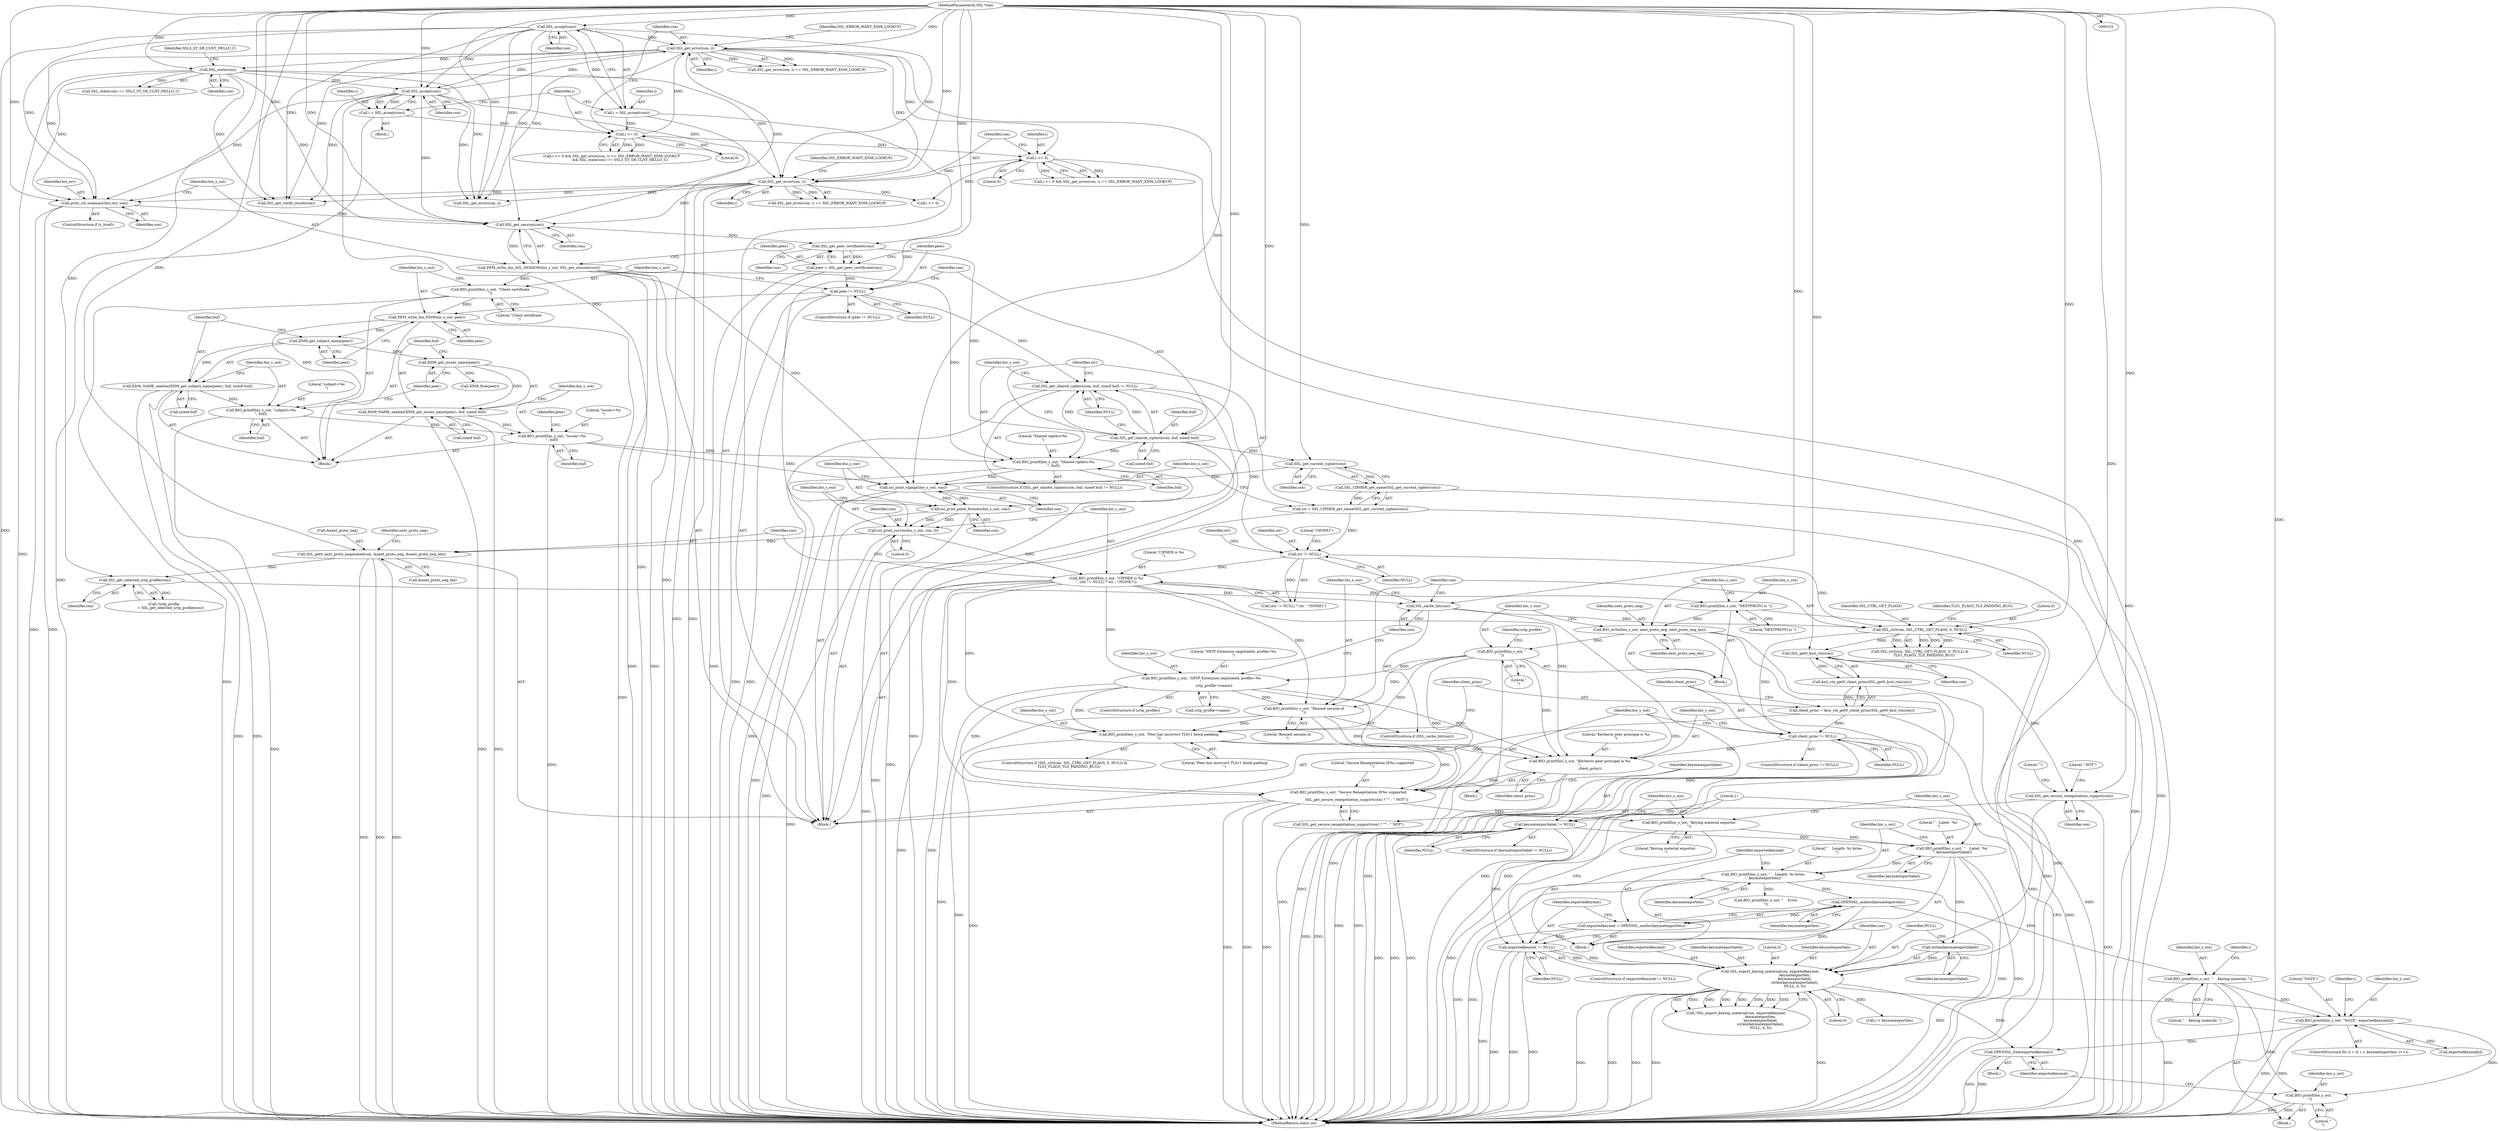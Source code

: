 digraph "0_openssl_259b664f950c2ba66fbf4b0fe5281327904ead21@array" {
"1000449" [label="(Call,BIO_printf(bio_s_out, \"%02X\", exportedkeymat[i]))"];
"1000437" [label="(Call,BIO_printf(bio_s_out, \"    Keying material: \"))"];
"1000406" [label="(Call,BIO_printf(bio_s_out, \"    Length: %i bytes\n\", keymatexportlen))"];
"1000402" [label="(Call,BIO_printf(bio_s_out, \"    Label: '%s'\n\", keymatexportlabel))"];
"1000399" [label="(Call,BIO_printf(bio_s_out, \"Keying material exporter:\n\"))"];
"1000386" [label="(Call,BIO_printf(bio_s_out, \"Secure Renegotiation IS%s supported\n\",\n               SSL_get_secure_renegotiation_support(con) ? \"\" : \" NOT\"))"];
"1000338" [label="(Call,BIO_printf(bio_s_out, \"\n\"))"];
"1000334" [label="(Call,BIO_write(bio_s_out, next_proto_neg, next_proto_neg_len))"];
"1000331" [label="(Call,BIO_printf(bio_s_out, \"NEXTPROTO is \"))"];
"1000313" [label="(Call,BIO_printf(bio_s_out, \"CIPHER is %s\n\", (str != NULL) ? str : \"(NONE)\"))"];
"1000309" [label="(Call,ssl_print_curves(bio_s_out, con, 0))"];
"1000306" [label="(Call,ssl_print_point_formats(bio_s_out, con))"];
"1000303" [label="(Call,ssl_print_sigalgs(bio_s_out, con))"];
"1000294" [label="(Call,BIO_printf(bio_s_out, \"Shared ciphers:%s\n\", buf))"];
"1000280" [label="(Call,BIO_printf(bio_s_out, \"issuer=%s\n\", buf))"];
"1000270" [label="(Call,BIO_printf(bio_s_out, \"subject=%s\n\", buf))"];
"1000261" [label="(Call,PEM_write_bio_X509(bio_s_out, peer))"];
"1000258" [label="(Call,BIO_printf(bio_s_out, \"Client certificate\n\"))"];
"1000245" [label="(Call,PEM_write_bio_SSL_SESSION(bio_s_out, SSL_get_session(con)))"];
"1000247" [label="(Call,SSL_get_session(con))"];
"1000125" [label="(Call,SSL_get_error(con, i))"];
"1000139" [label="(Call,SSL_accept(con))"];
"1000115" [label="(Call,SSL_accept(con))"];
"1000102" [label="(MethodParameterIn,SSL *con)"];
"1000130" [label="(Call,SSL_state(con))"];
"1000120" [label="(Call,i <= 0)"];
"1000113" [label="(Call,i = SSL_accept(con))"];
"1000137" [label="(Call,i = SSL_accept(con))"];
"1000147" [label="(Call,SSL_get_error(con, i))"];
"1000143" [label="(Call,i <= 0)"];
"1000242" [label="(Call,print_ssl_summary(bio_err, con))"];
"1000254" [label="(Call,peer != NULL)"];
"1000249" [label="(Call,peer = SSL_get_peer_certificate(con))"];
"1000251" [label="(Call,SSL_get_peer_certificate(con))"];
"1000264" [label="(Call,X509_NAME_oneline(X509_get_subject_name(peer), buf, sizeof buf))"];
"1000265" [label="(Call,X509_get_subject_name(peer))"];
"1000274" [label="(Call,X509_NAME_oneline(X509_get_issuer_name(peer), buf, sizeof buf))"];
"1000275" [label="(Call,X509_get_issuer_name(peer))"];
"1000288" [label="(Call,SSL_get_shared_ciphers(con, buf, sizeof buf))"];
"1000301" [label="(Call,SSL_get_current_cipher(con))"];
"1000317" [label="(Call,str != NULL)"];
"1000298" [label="(Call,str = SSL_CIPHER_get_name(SSL_get_current_cipher(con)))"];
"1000300" [label="(Call,SSL_CIPHER_get_name(SSL_get_current_cipher(con)))"];
"1000287" [label="(Call,SSL_get_shared_ciphers(con, buf, sizeof buf) != NULL)"];
"1000382" [label="(Call,BIO_printf(bio_s_out, \"Kerberos peer principal is %s\n\",\n                   client_princ))"];
"1000369" [label="(Call,BIO_printf(bio_s_out, \"Peer has incorrect TLSv1 block padding\n\"))"];
"1000349" [label="(Call,BIO_printf(bio_s_out, \"SRTP Extension negotiated, profile=%s\n\",\n                       srtp_profile->name))"];
"1000358" [label="(Call,BIO_printf(bio_s_out, \"Reused session-id\n\"))"];
"1000378" [label="(Call,client_princ != NULL)"];
"1000372" [label="(Call,client_princ = kssl_ctx_get0_client_princ(SSL_get0_kssl_ctx(con)))"];
"1000374" [label="(Call,kssl_ctx_get0_client_princ(SSL_get0_kssl_ctx(con)))"];
"1000375" [label="(Call,SSL_get0_kssl_ctx(con))"];
"1000363" [label="(Call,SSL_ctrl(con, SSL_CTRL_GET_FLAGS, 0, NULL))"];
"1000356" [label="(Call,SSL_cache_hit(con))"];
"1000345" [label="(Call,SSL_get_selected_srtp_profile(con))"];
"1000322" [label="(Call,SSL_get0_next_proto_negotiated(con, &next_proto_neg, &next_proto_neg_len))"];
"1000395" [label="(Call,keymatexportlabel != NULL)"];
"1000421" [label="(Call,SSL_export_keying_material(con, exportedkeymat,\n                                            keymatexportlen,\n                                            keymatexportlabel,\n                                            strlen(keymatexportlabel),\n                                            NULL, 0, 0))"];
"1000390" [label="(Call,SSL_get_secure_renegotiation_support(con))"];
"1000415" [label="(Call,exportedkeymat != NULL)"];
"1000410" [label="(Call,exportedkeymat = OPENSSL_malloc(keymatexportlen))"];
"1000412" [label="(Call,OPENSSL_malloc(keymatexportlen))"];
"1000426" [label="(Call,strlen(keymatexportlabel))"];
"1000455" [label="(Call,BIO_printf(bio_s_out, \"\n\"))"];
"1000458" [label="(Call,OPENSSL_free(exportedkeymat))"];
"1000281" [label="(Identifier,bio_s_out)"];
"1000321" [label="(Literal,\"(NONE)\")"];
"1000458" [label="(Call,OPENSSL_free(exportedkeymat))"];
"1000410" [label="(Call,exportedkeymat = OPENSSL_malloc(keymatexportlen))"];
"1000273" [label="(Identifier,buf)"];
"1000312" [label="(Literal,0)"];
"1000461" [label="(Literal,1)"];
"1000240" [label="(ControlStructure,if (s_brief))"];
"1000116" [label="(Identifier,con)"];
"1000364" [label="(Identifier,con)"];
"1000421" [label="(Call,SSL_export_keying_material(con, exportedkeymat,\n                                            keymatexportlen,\n                                            keymatexportlabel,\n                                            strlen(keymatexportlabel),\n                                            NULL, 0, 0))"];
"1000393" [label="(Literal,\" NOT\")"];
"1000303" [label="(Call,ssl_print_sigalgs(bio_s_out, con))"];
"1000439" [label="(Literal,\"    Keying material: \")"];
"1000373" [label="(Identifier,client_princ)"];
"1000266" [label="(Identifier,peer)"];
"1000381" [label="(Block,)"];
"1000262" [label="(Identifier,bio_s_out)"];
"1000371" [label="(Literal,\"Peer has incorrect TLSv1 block padding\n\")"];
"1000425" [label="(Identifier,keymatexportlabel)"];
"1000291" [label="(Call,sizeof buf)"];
"1000347" [label="(ControlStructure,if (srtp_profile))"];
"1000310" [label="(Identifier,bio_s_out)"];
"1000285" [label="(Identifier,peer)"];
"1000125" [label="(Call,SSL_get_error(con, i))"];
"1000369" [label="(Call,BIO_printf(bio_s_out, \"Peer has incorrect TLSv1 block padding\n\"))"];
"1000426" [label="(Call,strlen(keymatexportlabel))"];
"1000257" [label="(Block,)"];
"1000302" [label="(Identifier,con)"];
"1000432" [label="(Call,BIO_printf(bio_s_out, \"    Error\n\"))"];
"1000300" [label="(Call,SSL_CIPHER_get_name(SSL_get_current_cipher(con)))"];
"1000270" [label="(Call,BIO_printf(bio_s_out, \"subject=%s\n\", buf))"];
"1000119" [label="(Call,i <= 0 && SSL_get_error(con, i) == SSL_ERROR_WANT_X509_LOOKUP\n               && SSL_state(con) == SSL3_ST_SR_CLNT_HELLO_C)"];
"1000309" [label="(Call,ssl_print_curves(bio_s_out, con, 0))"];
"1000133" [label="(Block,)"];
"1000440" [label="(ControlStructure,for (i = 0; i < keymatexportlen; i++))"];
"1000140" [label="(Identifier,con)"];
"1000128" [label="(Identifier,SSL_ERROR_WANT_X509_LOOKUP)"];
"1000363" [label="(Call,SSL_ctrl(con, SSL_CTRL_GET_FLAGS, 0, NULL))"];
"1000350" [label="(Identifier,bio_s_out)"];
"1000287" [label="(Call,SSL_get_shared_ciphers(con, buf, sizeof buf) != NULL)"];
"1000271" [label="(Identifier,bio_s_out)"];
"1000290" [label="(Identifier,buf)"];
"1000311" [label="(Identifier,con)"];
"1000256" [label="(Identifier,NULL)"];
"1000407" [label="(Identifier,bio_s_out)"];
"1000143" [label="(Call,i <= 0)"];
"1000413" [label="(Identifier,keymatexportlen)"];
"1000250" [label="(Identifier,peer)"];
"1000406" [label="(Call,BIO_printf(bio_s_out, \"    Length: %i bytes\n\", keymatexportlen))"];
"1000280" [label="(Call,BIO_printf(bio_s_out, \"issuer=%s\n\", buf))"];
"1000352" [label="(Call,srtp_profile->name)"];
"1000391" [label="(Identifier,con)"];
"1000132" [label="(Identifier,SSL3_ST_SR_CLNT_HELLO_C)"];
"1000356" [label="(Call,SSL_cache_hit(con))"];
"1000304" [label="(Identifier,bio_s_out)"];
"1000314" [label="(Identifier,bio_s_out)"];
"1000355" [label="(ControlStructure,if (SSL_cache_hit(con)))"];
"1000293" [label="(Identifier,NULL)"];
"1000374" [label="(Call,kssl_ctx_get0_client_princ(SSL_get0_kssl_ctx(con)))"];
"1000131" [label="(Identifier,con)"];
"1000372" [label="(Call,client_princ = kssl_ctx_get0_client_princ(SSL_get0_kssl_ctx(con)))"];
"1000258" [label="(Call,BIO_printf(bio_s_out, \"Client certificate\n\"))"];
"1000390" [label="(Call,SSL_get_secure_renegotiation_support(con))"];
"1000375" [label="(Call,SSL_get0_kssl_ctx(con))"];
"1000368" [label="(Identifier,TLS1_FLAGS_TLS_PADDING_BUG)"];
"1000448" [label="(Identifier,i)"];
"1000412" [label="(Call,OPENSSL_malloc(keymatexportlen))"];
"1000282" [label="(Literal,\"issuer=%s\n\")"];
"1000457" [label="(Literal,\"\n\")"];
"1000127" [label="(Identifier,i)"];
"1000263" [label="(Identifier,peer)"];
"1000331" [label="(Call,BIO_printf(bio_s_out, \"NEXTPROTO is \"))"];
"1000323" [label="(Identifier,con)"];
"1000415" [label="(Call,exportedkeymat != NULL)"];
"1000377" [label="(ControlStructure,if (client_princ != NULL))"];
"1000388" [label="(Literal,\"Secure Renegotiation IS%s supported\n\")"];
"1000121" [label="(Identifier,i)"];
"1000255" [label="(Identifier,peer)"];
"1000335" [label="(Identifier,bio_s_out)"];
"1000404" [label="(Literal,\"    Label: '%s'\n\")"];
"1000333" [label="(Literal,\"NEXTPROTO is \")"];
"1000459" [label="(Identifier,exportedkeymat)"];
"1000359" [label="(Identifier,bio_s_out)"];
"1000286" [label="(ControlStructure,if (SSL_get_shared_ciphers(con, buf, sizeof buf) != NULL))"];
"1000320" [label="(Identifier,str)"];
"1000382" [label="(Call,BIO_printf(bio_s_out, \"Kerberos peer principal is %s\n\",\n                   client_princ))"];
"1000450" [label="(Identifier,bio_s_out)"];
"1000318" [label="(Identifier,str)"];
"1000246" [label="(Identifier,bio_s_out)"];
"1000113" [label="(Call,i = SSL_accept(con))"];
"1000343" [label="(Call,*srtp_profile\n            = SSL_get_selected_srtp_profile(con))"];
"1000316" [label="(Call,(str != NULL) ? str : \"(NONE)\")"];
"1000380" [label="(Identifier,NULL)"];
"1000289" [label="(Identifier,con)"];
"1000384" [label="(Literal,\"Kerberos peer principal is %s\n\")"];
"1000387" [label="(Identifier,bio_s_out)"];
"1000324" [label="(Call,&next_proto_neg)"];
"1000397" [label="(Identifier,NULL)"];
"1000322" [label="(Call,SSL_get0_next_proto_negotiated(con, &next_proto_neg, &next_proto_neg_len))"];
"1000249" [label="(Call,peer = SSL_get_peer_certificate(con))"];
"1000137" [label="(Call,i = SSL_accept(con))"];
"1000274" [label="(Call,X509_NAME_oneline(X509_get_issuer_name(peer), buf, sizeof buf))"];
"1000370" [label="(Identifier,bio_s_out)"];
"1000276" [label="(Identifier,peer)"];
"1000429" [label="(Literal,0)"];
"1000294" [label="(Call,BIO_printf(bio_s_out, \"Shared ciphers:%s\n\", buf))"];
"1000308" [label="(Identifier,con)"];
"1000395" [label="(Call,keymatexportlabel != NULL)"];
"1000267" [label="(Identifier,buf)"];
"1000361" [label="(ControlStructure,if (SSL_ctrl(con, SSL_CTRL_GET_FLAGS, 0, NULL) &\n        TLS1_FLAGS_TLS_PADDING_BUG))"];
"1000366" [label="(Literal,0)"];
"1000455" [label="(Call,BIO_printf(bio_s_out, \"\n\"))"];
"1000394" [label="(ControlStructure,if (keymatexportlabel != NULL))"];
"1000417" [label="(Identifier,NULL)"];
"1000243" [label="(Identifier,bio_err)"];
"1000288" [label="(Call,SSL_get_shared_ciphers(con, buf, sizeof buf))"];
"1000437" [label="(Call,BIO_printf(bio_s_out, \"    Keying material: \"))"];
"1000317" [label="(Call,str != NULL)"];
"1000147" [label="(Call,SSL_get_error(con, i))"];
"1000284" [label="(Call,X509_free(peer))"];
"1000242" [label="(Call,print_ssl_summary(bio_err, con))"];
"1000399" [label="(Call,BIO_printf(bio_s_out, \"Keying material exporter:\n\"))"];
"1000149" [label="(Identifier,i)"];
"1000401" [label="(Literal,\"Keying material exporter:\n\")"];
"1000306" [label="(Call,ssl_print_point_formats(bio_s_out, con))"];
"1000402" [label="(Call,BIO_printf(bio_s_out, \"    Label: '%s'\n\", keymatexportlabel))"];
"1000244" [label="(Identifier,con)"];
"1000430" [label="(Literal,0)"];
"1000349" [label="(Call,BIO_printf(bio_s_out, \"SRTP Extension negotiated, profile=%s\n\",\n                       srtp_profile->name))"];
"1000452" [label="(Call,exportedkeymat[i])"];
"1000423" [label="(Identifier,exportedkeymat)"];
"1000411" [label="(Identifier,exportedkeymat)"];
"1000444" [label="(Call,i < keymatexportlen)"];
"1000398" [label="(Block,)"];
"1000254" [label="(Call,peer != NULL)"];
"1000248" [label="(Identifier,con)"];
"1000301" [label="(Call,SSL_get_current_cipher(con))"];
"1000400" [label="(Identifier,bio_s_out)"];
"1000144" [label="(Identifier,i)"];
"1000129" [label="(Call,SSL_state(con) == SSL3_ST_SR_CLNT_HELLO_C)"];
"1000449" [label="(Call,BIO_printf(bio_s_out, \"%02X\", exportedkeymat[i]))"];
"1000114" [label="(Identifier,i)"];
"1000416" [label="(Identifier,exportedkeymat)"];
"1000346" [label="(Identifier,con)"];
"1000124" [label="(Call,SSL_get_error(con, i) == SSL_ERROR_WANT_X509_LOOKUP)"];
"1000138" [label="(Identifier,i)"];
"1000272" [label="(Literal,\"subject=%s\n\")"];
"1000142" [label="(Call,i <= 0 && SSL_get_error(con, i) == SSL_ERROR_WANT_X509_LOOKUP)"];
"1000340" [label="(Literal,\"\n\")"];
"1000261" [label="(Call,PEM_write_bio_X509(bio_s_out, peer))"];
"1000295" [label="(Identifier,bio_s_out)"];
"1000379" [label="(Identifier,client_princ)"];
"1000329" [label="(Identifier,next_proto_neg)"];
"1000251" [label="(Call,SSL_get_peer_certificate(con))"];
"1000298" [label="(Call,str = SSL_CIPHER_get_name(SSL_get_current_cipher(con)))"];
"1000451" [label="(Literal,\"%02X\")"];
"1000360" [label="(Literal,\"Reused session-id\n\")"];
"1000115" [label="(Call,SSL_accept(con))"];
"1000330" [label="(Block,)"];
"1000408" [label="(Literal,\"    Length: %i bytes\n\")"];
"1000299" [label="(Identifier,str)"];
"1000283" [label="(Identifier,buf)"];
"1000264" [label="(Call,X509_NAME_oneline(X509_get_subject_name(peer), buf, sizeof buf))"];
"1000278" [label="(Call,sizeof buf)"];
"1000396" [label="(Identifier,keymatexportlabel)"];
"1000120" [label="(Call,i <= 0)"];
"1000139" [label="(Call,SSL_accept(con))"];
"1000122" [label="(Literal,0)"];
"1000150" [label="(Identifier,SSL_ERROR_WANT_X509_LOOKUP)"];
"1000305" [label="(Identifier,con)"];
"1000253" [label="(ControlStructure,if (peer != NULL))"];
"1000365" [label="(Identifier,SSL_CTRL_GET_FLAGS)"];
"1000319" [label="(Identifier,NULL)"];
"1000268" [label="(Call,sizeof buf)"];
"1000296" [label="(Literal,\"Shared ciphers:%s\n\")"];
"1000145" [label="(Literal,0)"];
"1000307" [label="(Identifier,bio_s_out)"];
"1000265" [label="(Call,X509_get_subject_name(peer))"];
"1000357" [label="(Identifier,con)"];
"1000245" [label="(Call,PEM_write_bio_SSL_SESSION(bio_s_out, SSL_get_session(con)))"];
"1000103" [label="(Block,)"];
"1000313" [label="(Call,BIO_printf(bio_s_out, \"CIPHER is %s\n\", (str != NULL) ? str : \"(NONE)\"))"];
"1000383" [label="(Identifier,bio_s_out)"];
"1000442" [label="(Identifier,i)"];
"1000358" [label="(Call,BIO_printf(bio_s_out, \"Reused session-id\n\"))"];
"1000414" [label="(ControlStructure,if (exportedkeymat != NULL))"];
"1000337" [label="(Identifier,next_proto_neg_len)"];
"1000334" [label="(Call,BIO_write(bio_s_out, next_proto_neg, next_proto_neg_len))"];
"1000326" [label="(Call,&next_proto_neg_len)"];
"1000438" [label="(Identifier,bio_s_out)"];
"1000385" [label="(Identifier,client_princ)"];
"1000252" [label="(Identifier,con)"];
"1000148" [label="(Identifier,con)"];
"1000422" [label="(Identifier,con)"];
"1000126" [label="(Identifier,con)"];
"1000378" [label="(Call,client_princ != NULL)"];
"1000367" [label="(Identifier,NULL)"];
"1000427" [label="(Identifier,keymatexportlabel)"];
"1000345" [label="(Call,SSL_get_selected_srtp_profile(con))"];
"1000344" [label="(Identifier,srtp_profile)"];
"1000403" [label="(Identifier,bio_s_out)"];
"1000420" [label="(Call,!SSL_export_keying_material(con, exportedkeymat,\n                                            keymatexportlen,\n                                            keymatexportlabel,\n                                            strlen(keymatexportlabel),\n                                            NULL, 0, 0))"];
"1000315" [label="(Literal,\"CIPHER is %s\n\")"];
"1000456" [label="(Identifier,bio_s_out)"];
"1000336" [label="(Identifier,next_proto_neg)"];
"1000102" [label="(MethodParameterIn,SSL *con)"];
"1000418" [label="(Block,)"];
"1000462" [label="(MethodReturn,static int)"];
"1000409" [label="(Identifier,keymatexportlen)"];
"1000405" [label="(Identifier,keymatexportlabel)"];
"1000275" [label="(Call,X509_get_issuer_name(peer))"];
"1000351" [label="(Literal,\"SRTP Extension negotiated, profile=%s\n\")"];
"1000247" [label="(Call,SSL_get_session(con))"];
"1000386" [label="(Call,BIO_printf(bio_s_out, \"Secure Renegotiation IS%s supported\n\",\n               SSL_get_secure_renegotiation_support(con) ? \"\" : \" NOT\"))"];
"1000259" [label="(Identifier,bio_s_out)"];
"1000362" [label="(Call,SSL_ctrl(con, SSL_CTRL_GET_FLAGS, 0, NULL) &\n        TLS1_FLAGS_TLS_PADDING_BUG)"];
"1000428" [label="(Identifier,NULL)"];
"1000224" [label="(Call,SSL_get_verify_result(con))"];
"1000332" [label="(Identifier,bio_s_out)"];
"1000392" [label="(Literal,\"\")"];
"1000436" [label="(Block,)"];
"1000297" [label="(Identifier,buf)"];
"1000179" [label="(Call,SSL_get_error(con, i))"];
"1000424" [label="(Identifier,keymatexportlen)"];
"1000339" [label="(Identifier,bio_s_out)"];
"1000130" [label="(Call,SSL_state(con))"];
"1000338" [label="(Call,BIO_printf(bio_s_out, \"\n\"))"];
"1000146" [label="(Call,SSL_get_error(con, i) == SSL_ERROR_WANT_X509_LOOKUP)"];
"1000175" [label="(Call,i <= 0)"];
"1000260" [label="(Literal,\"Client certificate\n\")"];
"1000389" [label="(Call,SSL_get_secure_renegotiation_support(con) ? \"\" : \" NOT\")"];
"1000376" [label="(Identifier,con)"];
"1000277" [label="(Identifier,buf)"];
"1000449" -> "1000440"  [label="AST: "];
"1000449" -> "1000452"  [label="CFG: "];
"1000450" -> "1000449"  [label="AST: "];
"1000451" -> "1000449"  [label="AST: "];
"1000452" -> "1000449"  [label="AST: "];
"1000448" -> "1000449"  [label="CFG: "];
"1000449" -> "1000462"  [label="DDG: "];
"1000449" -> "1000462"  [label="DDG: "];
"1000437" -> "1000449"  [label="DDG: "];
"1000421" -> "1000449"  [label="DDG: "];
"1000449" -> "1000455"  [label="DDG: "];
"1000449" -> "1000458"  [label="DDG: "];
"1000437" -> "1000436"  [label="AST: "];
"1000437" -> "1000439"  [label="CFG: "];
"1000438" -> "1000437"  [label="AST: "];
"1000439" -> "1000437"  [label="AST: "];
"1000442" -> "1000437"  [label="CFG: "];
"1000437" -> "1000462"  [label="DDG: "];
"1000406" -> "1000437"  [label="DDG: "];
"1000437" -> "1000455"  [label="DDG: "];
"1000406" -> "1000398"  [label="AST: "];
"1000406" -> "1000409"  [label="CFG: "];
"1000407" -> "1000406"  [label="AST: "];
"1000408" -> "1000406"  [label="AST: "];
"1000409" -> "1000406"  [label="AST: "];
"1000411" -> "1000406"  [label="CFG: "];
"1000406" -> "1000462"  [label="DDG: "];
"1000406" -> "1000462"  [label="DDG: "];
"1000402" -> "1000406"  [label="DDG: "];
"1000406" -> "1000412"  [label="DDG: "];
"1000406" -> "1000432"  [label="DDG: "];
"1000402" -> "1000398"  [label="AST: "];
"1000402" -> "1000405"  [label="CFG: "];
"1000403" -> "1000402"  [label="AST: "];
"1000404" -> "1000402"  [label="AST: "];
"1000405" -> "1000402"  [label="AST: "];
"1000407" -> "1000402"  [label="CFG: "];
"1000402" -> "1000462"  [label="DDG: "];
"1000402" -> "1000462"  [label="DDG: "];
"1000399" -> "1000402"  [label="DDG: "];
"1000395" -> "1000402"  [label="DDG: "];
"1000402" -> "1000426"  [label="DDG: "];
"1000399" -> "1000398"  [label="AST: "];
"1000399" -> "1000401"  [label="CFG: "];
"1000400" -> "1000399"  [label="AST: "];
"1000401" -> "1000399"  [label="AST: "];
"1000403" -> "1000399"  [label="CFG: "];
"1000399" -> "1000462"  [label="DDG: "];
"1000386" -> "1000399"  [label="DDG: "];
"1000386" -> "1000103"  [label="AST: "];
"1000386" -> "1000389"  [label="CFG: "];
"1000387" -> "1000386"  [label="AST: "];
"1000388" -> "1000386"  [label="AST: "];
"1000389" -> "1000386"  [label="AST: "];
"1000396" -> "1000386"  [label="CFG: "];
"1000386" -> "1000462"  [label="DDG: "];
"1000386" -> "1000462"  [label="DDG: "];
"1000386" -> "1000462"  [label="DDG: "];
"1000338" -> "1000386"  [label="DDG: "];
"1000382" -> "1000386"  [label="DDG: "];
"1000369" -> "1000386"  [label="DDG: "];
"1000349" -> "1000386"  [label="DDG: "];
"1000313" -> "1000386"  [label="DDG: "];
"1000358" -> "1000386"  [label="DDG: "];
"1000338" -> "1000330"  [label="AST: "];
"1000338" -> "1000340"  [label="CFG: "];
"1000339" -> "1000338"  [label="AST: "];
"1000340" -> "1000338"  [label="AST: "];
"1000344" -> "1000338"  [label="CFG: "];
"1000338" -> "1000462"  [label="DDG: "];
"1000334" -> "1000338"  [label="DDG: "];
"1000338" -> "1000349"  [label="DDG: "];
"1000338" -> "1000358"  [label="DDG: "];
"1000338" -> "1000369"  [label="DDG: "];
"1000338" -> "1000382"  [label="DDG: "];
"1000334" -> "1000330"  [label="AST: "];
"1000334" -> "1000337"  [label="CFG: "];
"1000335" -> "1000334"  [label="AST: "];
"1000336" -> "1000334"  [label="AST: "];
"1000337" -> "1000334"  [label="AST: "];
"1000339" -> "1000334"  [label="CFG: "];
"1000334" -> "1000462"  [label="DDG: "];
"1000334" -> "1000462"  [label="DDG: "];
"1000334" -> "1000462"  [label="DDG: "];
"1000331" -> "1000334"  [label="DDG: "];
"1000331" -> "1000330"  [label="AST: "];
"1000331" -> "1000333"  [label="CFG: "];
"1000332" -> "1000331"  [label="AST: "];
"1000333" -> "1000331"  [label="AST: "];
"1000335" -> "1000331"  [label="CFG: "];
"1000331" -> "1000462"  [label="DDG: "];
"1000313" -> "1000331"  [label="DDG: "];
"1000313" -> "1000103"  [label="AST: "];
"1000313" -> "1000316"  [label="CFG: "];
"1000314" -> "1000313"  [label="AST: "];
"1000315" -> "1000313"  [label="AST: "];
"1000316" -> "1000313"  [label="AST: "];
"1000323" -> "1000313"  [label="CFG: "];
"1000313" -> "1000462"  [label="DDG: "];
"1000313" -> "1000462"  [label="DDG: "];
"1000309" -> "1000313"  [label="DDG: "];
"1000317" -> "1000313"  [label="DDG: "];
"1000313" -> "1000349"  [label="DDG: "];
"1000313" -> "1000358"  [label="DDG: "];
"1000313" -> "1000369"  [label="DDG: "];
"1000313" -> "1000382"  [label="DDG: "];
"1000309" -> "1000103"  [label="AST: "];
"1000309" -> "1000312"  [label="CFG: "];
"1000310" -> "1000309"  [label="AST: "];
"1000311" -> "1000309"  [label="AST: "];
"1000312" -> "1000309"  [label="AST: "];
"1000314" -> "1000309"  [label="CFG: "];
"1000309" -> "1000462"  [label="DDG: "];
"1000306" -> "1000309"  [label="DDG: "];
"1000306" -> "1000309"  [label="DDG: "];
"1000102" -> "1000309"  [label="DDG: "];
"1000309" -> "1000322"  [label="DDG: "];
"1000306" -> "1000103"  [label="AST: "];
"1000306" -> "1000308"  [label="CFG: "];
"1000307" -> "1000306"  [label="AST: "];
"1000308" -> "1000306"  [label="AST: "];
"1000310" -> "1000306"  [label="CFG: "];
"1000306" -> "1000462"  [label="DDG: "];
"1000303" -> "1000306"  [label="DDG: "];
"1000303" -> "1000306"  [label="DDG: "];
"1000102" -> "1000306"  [label="DDG: "];
"1000303" -> "1000103"  [label="AST: "];
"1000303" -> "1000305"  [label="CFG: "];
"1000304" -> "1000303"  [label="AST: "];
"1000305" -> "1000303"  [label="AST: "];
"1000307" -> "1000303"  [label="CFG: "];
"1000303" -> "1000462"  [label="DDG: "];
"1000294" -> "1000303"  [label="DDG: "];
"1000280" -> "1000303"  [label="DDG: "];
"1000245" -> "1000303"  [label="DDG: "];
"1000301" -> "1000303"  [label="DDG: "];
"1000102" -> "1000303"  [label="DDG: "];
"1000294" -> "1000286"  [label="AST: "];
"1000294" -> "1000297"  [label="CFG: "];
"1000295" -> "1000294"  [label="AST: "];
"1000296" -> "1000294"  [label="AST: "];
"1000297" -> "1000294"  [label="AST: "];
"1000299" -> "1000294"  [label="CFG: "];
"1000294" -> "1000462"  [label="DDG: "];
"1000294" -> "1000462"  [label="DDG: "];
"1000280" -> "1000294"  [label="DDG: "];
"1000245" -> "1000294"  [label="DDG: "];
"1000288" -> "1000294"  [label="DDG: "];
"1000280" -> "1000257"  [label="AST: "];
"1000280" -> "1000283"  [label="CFG: "];
"1000281" -> "1000280"  [label="AST: "];
"1000282" -> "1000280"  [label="AST: "];
"1000283" -> "1000280"  [label="AST: "];
"1000285" -> "1000280"  [label="CFG: "];
"1000280" -> "1000462"  [label="DDG: "];
"1000270" -> "1000280"  [label="DDG: "];
"1000274" -> "1000280"  [label="DDG: "];
"1000270" -> "1000257"  [label="AST: "];
"1000270" -> "1000273"  [label="CFG: "];
"1000271" -> "1000270"  [label="AST: "];
"1000272" -> "1000270"  [label="AST: "];
"1000273" -> "1000270"  [label="AST: "];
"1000276" -> "1000270"  [label="CFG: "];
"1000270" -> "1000462"  [label="DDG: "];
"1000261" -> "1000270"  [label="DDG: "];
"1000264" -> "1000270"  [label="DDG: "];
"1000261" -> "1000257"  [label="AST: "];
"1000261" -> "1000263"  [label="CFG: "];
"1000262" -> "1000261"  [label="AST: "];
"1000263" -> "1000261"  [label="AST: "];
"1000266" -> "1000261"  [label="CFG: "];
"1000261" -> "1000462"  [label="DDG: "];
"1000258" -> "1000261"  [label="DDG: "];
"1000254" -> "1000261"  [label="DDG: "];
"1000261" -> "1000265"  [label="DDG: "];
"1000258" -> "1000257"  [label="AST: "];
"1000258" -> "1000260"  [label="CFG: "];
"1000259" -> "1000258"  [label="AST: "];
"1000260" -> "1000258"  [label="AST: "];
"1000262" -> "1000258"  [label="CFG: "];
"1000258" -> "1000462"  [label="DDG: "];
"1000245" -> "1000258"  [label="DDG: "];
"1000245" -> "1000103"  [label="AST: "];
"1000245" -> "1000247"  [label="CFG: "];
"1000246" -> "1000245"  [label="AST: "];
"1000247" -> "1000245"  [label="AST: "];
"1000250" -> "1000245"  [label="CFG: "];
"1000245" -> "1000462"  [label="DDG: "];
"1000245" -> "1000462"  [label="DDG: "];
"1000247" -> "1000245"  [label="DDG: "];
"1000247" -> "1000248"  [label="CFG: "];
"1000248" -> "1000247"  [label="AST: "];
"1000125" -> "1000247"  [label="DDG: "];
"1000139" -> "1000247"  [label="DDG: "];
"1000147" -> "1000247"  [label="DDG: "];
"1000242" -> "1000247"  [label="DDG: "];
"1000115" -> "1000247"  [label="DDG: "];
"1000130" -> "1000247"  [label="DDG: "];
"1000102" -> "1000247"  [label="DDG: "];
"1000247" -> "1000251"  [label="DDG: "];
"1000125" -> "1000124"  [label="AST: "];
"1000125" -> "1000127"  [label="CFG: "];
"1000126" -> "1000125"  [label="AST: "];
"1000127" -> "1000125"  [label="AST: "];
"1000128" -> "1000125"  [label="CFG: "];
"1000125" -> "1000462"  [label="DDG: "];
"1000125" -> "1000124"  [label="DDG: "];
"1000125" -> "1000124"  [label="DDG: "];
"1000139" -> "1000125"  [label="DDG: "];
"1000115" -> "1000125"  [label="DDG: "];
"1000102" -> "1000125"  [label="DDG: "];
"1000120" -> "1000125"  [label="DDG: "];
"1000125" -> "1000130"  [label="DDG: "];
"1000125" -> "1000139"  [label="DDG: "];
"1000125" -> "1000143"  [label="DDG: "];
"1000125" -> "1000147"  [label="DDG: "];
"1000125" -> "1000179"  [label="DDG: "];
"1000125" -> "1000224"  [label="DDG: "];
"1000125" -> "1000242"  [label="DDG: "];
"1000139" -> "1000137"  [label="AST: "];
"1000139" -> "1000140"  [label="CFG: "];
"1000140" -> "1000139"  [label="AST: "];
"1000137" -> "1000139"  [label="CFG: "];
"1000139" -> "1000462"  [label="DDG: "];
"1000139" -> "1000137"  [label="DDG: "];
"1000115" -> "1000139"  [label="DDG: "];
"1000130" -> "1000139"  [label="DDG: "];
"1000102" -> "1000139"  [label="DDG: "];
"1000139" -> "1000147"  [label="DDG: "];
"1000139" -> "1000179"  [label="DDG: "];
"1000139" -> "1000224"  [label="DDG: "];
"1000139" -> "1000242"  [label="DDG: "];
"1000115" -> "1000113"  [label="AST: "];
"1000115" -> "1000116"  [label="CFG: "];
"1000116" -> "1000115"  [label="AST: "];
"1000113" -> "1000115"  [label="CFG: "];
"1000115" -> "1000462"  [label="DDG: "];
"1000115" -> "1000113"  [label="DDG: "];
"1000102" -> "1000115"  [label="DDG: "];
"1000115" -> "1000147"  [label="DDG: "];
"1000115" -> "1000179"  [label="DDG: "];
"1000115" -> "1000224"  [label="DDG: "];
"1000115" -> "1000242"  [label="DDG: "];
"1000102" -> "1000101"  [label="AST: "];
"1000102" -> "1000462"  [label="DDG: "];
"1000102" -> "1000130"  [label="DDG: "];
"1000102" -> "1000147"  [label="DDG: "];
"1000102" -> "1000179"  [label="DDG: "];
"1000102" -> "1000224"  [label="DDG: "];
"1000102" -> "1000242"  [label="DDG: "];
"1000102" -> "1000251"  [label="DDG: "];
"1000102" -> "1000288"  [label="DDG: "];
"1000102" -> "1000301"  [label="DDG: "];
"1000102" -> "1000322"  [label="DDG: "];
"1000102" -> "1000345"  [label="DDG: "];
"1000102" -> "1000356"  [label="DDG: "];
"1000102" -> "1000363"  [label="DDG: "];
"1000102" -> "1000375"  [label="DDG: "];
"1000102" -> "1000390"  [label="DDG: "];
"1000102" -> "1000421"  [label="DDG: "];
"1000130" -> "1000129"  [label="AST: "];
"1000130" -> "1000131"  [label="CFG: "];
"1000131" -> "1000130"  [label="AST: "];
"1000132" -> "1000130"  [label="CFG: "];
"1000130" -> "1000462"  [label="DDG: "];
"1000130" -> "1000129"  [label="DDG: "];
"1000130" -> "1000147"  [label="DDG: "];
"1000130" -> "1000179"  [label="DDG: "];
"1000130" -> "1000224"  [label="DDG: "];
"1000130" -> "1000242"  [label="DDG: "];
"1000120" -> "1000119"  [label="AST: "];
"1000120" -> "1000122"  [label="CFG: "];
"1000121" -> "1000120"  [label="AST: "];
"1000122" -> "1000120"  [label="AST: "];
"1000126" -> "1000120"  [label="CFG: "];
"1000119" -> "1000120"  [label="CFG: "];
"1000120" -> "1000119"  [label="DDG: "];
"1000120" -> "1000119"  [label="DDG: "];
"1000113" -> "1000120"  [label="DDG: "];
"1000137" -> "1000120"  [label="DDG: "];
"1000120" -> "1000143"  [label="DDG: "];
"1000113" -> "1000103"  [label="AST: "];
"1000114" -> "1000113"  [label="AST: "];
"1000121" -> "1000113"  [label="CFG: "];
"1000113" -> "1000462"  [label="DDG: "];
"1000137" -> "1000133"  [label="AST: "];
"1000138" -> "1000137"  [label="AST: "];
"1000121" -> "1000137"  [label="CFG: "];
"1000137" -> "1000462"  [label="DDG: "];
"1000147" -> "1000146"  [label="AST: "];
"1000147" -> "1000149"  [label="CFG: "];
"1000148" -> "1000147"  [label="AST: "];
"1000149" -> "1000147"  [label="AST: "];
"1000150" -> "1000147"  [label="CFG: "];
"1000147" -> "1000462"  [label="DDG: "];
"1000147" -> "1000462"  [label="DDG: "];
"1000147" -> "1000146"  [label="DDG: "];
"1000147" -> "1000146"  [label="DDG: "];
"1000143" -> "1000147"  [label="DDG: "];
"1000147" -> "1000175"  [label="DDG: "];
"1000147" -> "1000179"  [label="DDG: "];
"1000147" -> "1000224"  [label="DDG: "];
"1000147" -> "1000242"  [label="DDG: "];
"1000143" -> "1000142"  [label="AST: "];
"1000143" -> "1000145"  [label="CFG: "];
"1000144" -> "1000143"  [label="AST: "];
"1000145" -> "1000143"  [label="AST: "];
"1000148" -> "1000143"  [label="CFG: "];
"1000142" -> "1000143"  [label="CFG: "];
"1000143" -> "1000462"  [label="DDG: "];
"1000143" -> "1000142"  [label="DDG: "];
"1000143" -> "1000142"  [label="DDG: "];
"1000143" -> "1000175"  [label="DDG: "];
"1000242" -> "1000240"  [label="AST: "];
"1000242" -> "1000244"  [label="CFG: "];
"1000243" -> "1000242"  [label="AST: "];
"1000244" -> "1000242"  [label="AST: "];
"1000246" -> "1000242"  [label="CFG: "];
"1000242" -> "1000462"  [label="DDG: "];
"1000242" -> "1000462"  [label="DDG: "];
"1000254" -> "1000253"  [label="AST: "];
"1000254" -> "1000256"  [label="CFG: "];
"1000255" -> "1000254"  [label="AST: "];
"1000256" -> "1000254"  [label="AST: "];
"1000259" -> "1000254"  [label="CFG: "];
"1000289" -> "1000254"  [label="CFG: "];
"1000254" -> "1000462"  [label="DDG: "];
"1000254" -> "1000462"  [label="DDG: "];
"1000249" -> "1000254"  [label="DDG: "];
"1000254" -> "1000287"  [label="DDG: "];
"1000249" -> "1000103"  [label="AST: "];
"1000249" -> "1000251"  [label="CFG: "];
"1000250" -> "1000249"  [label="AST: "];
"1000251" -> "1000249"  [label="AST: "];
"1000255" -> "1000249"  [label="CFG: "];
"1000249" -> "1000462"  [label="DDG: "];
"1000251" -> "1000249"  [label="DDG: "];
"1000251" -> "1000252"  [label="CFG: "];
"1000252" -> "1000251"  [label="AST: "];
"1000251" -> "1000288"  [label="DDG: "];
"1000264" -> "1000257"  [label="AST: "];
"1000264" -> "1000268"  [label="CFG: "];
"1000265" -> "1000264"  [label="AST: "];
"1000267" -> "1000264"  [label="AST: "];
"1000268" -> "1000264"  [label="AST: "];
"1000271" -> "1000264"  [label="CFG: "];
"1000264" -> "1000462"  [label="DDG: "];
"1000264" -> "1000462"  [label="DDG: "];
"1000265" -> "1000264"  [label="DDG: "];
"1000265" -> "1000266"  [label="CFG: "];
"1000266" -> "1000265"  [label="AST: "];
"1000267" -> "1000265"  [label="CFG: "];
"1000265" -> "1000275"  [label="DDG: "];
"1000274" -> "1000257"  [label="AST: "];
"1000274" -> "1000278"  [label="CFG: "];
"1000275" -> "1000274"  [label="AST: "];
"1000277" -> "1000274"  [label="AST: "];
"1000278" -> "1000274"  [label="AST: "];
"1000281" -> "1000274"  [label="CFG: "];
"1000274" -> "1000462"  [label="DDG: "];
"1000274" -> "1000462"  [label="DDG: "];
"1000275" -> "1000274"  [label="DDG: "];
"1000275" -> "1000276"  [label="CFG: "];
"1000276" -> "1000275"  [label="AST: "];
"1000277" -> "1000275"  [label="CFG: "];
"1000275" -> "1000284"  [label="DDG: "];
"1000288" -> "1000287"  [label="AST: "];
"1000288" -> "1000291"  [label="CFG: "];
"1000289" -> "1000288"  [label="AST: "];
"1000290" -> "1000288"  [label="AST: "];
"1000291" -> "1000288"  [label="AST: "];
"1000293" -> "1000288"  [label="CFG: "];
"1000288" -> "1000462"  [label="DDG: "];
"1000288" -> "1000287"  [label="DDG: "];
"1000288" -> "1000287"  [label="DDG: "];
"1000288" -> "1000301"  [label="DDG: "];
"1000301" -> "1000300"  [label="AST: "];
"1000301" -> "1000302"  [label="CFG: "];
"1000302" -> "1000301"  [label="AST: "];
"1000300" -> "1000301"  [label="CFG: "];
"1000301" -> "1000300"  [label="DDG: "];
"1000317" -> "1000316"  [label="AST: "];
"1000317" -> "1000319"  [label="CFG: "];
"1000318" -> "1000317"  [label="AST: "];
"1000319" -> "1000317"  [label="AST: "];
"1000320" -> "1000317"  [label="CFG: "];
"1000321" -> "1000317"  [label="CFG: "];
"1000298" -> "1000317"  [label="DDG: "];
"1000287" -> "1000317"  [label="DDG: "];
"1000317" -> "1000316"  [label="DDG: "];
"1000317" -> "1000363"  [label="DDG: "];
"1000298" -> "1000103"  [label="AST: "];
"1000298" -> "1000300"  [label="CFG: "];
"1000299" -> "1000298"  [label="AST: "];
"1000300" -> "1000298"  [label="AST: "];
"1000304" -> "1000298"  [label="CFG: "];
"1000298" -> "1000462"  [label="DDG: "];
"1000300" -> "1000298"  [label="DDG: "];
"1000300" -> "1000462"  [label="DDG: "];
"1000287" -> "1000286"  [label="AST: "];
"1000287" -> "1000293"  [label="CFG: "];
"1000293" -> "1000287"  [label="AST: "];
"1000295" -> "1000287"  [label="CFG: "];
"1000299" -> "1000287"  [label="CFG: "];
"1000287" -> "1000462"  [label="DDG: "];
"1000287" -> "1000462"  [label="DDG: "];
"1000382" -> "1000381"  [label="AST: "];
"1000382" -> "1000385"  [label="CFG: "];
"1000383" -> "1000382"  [label="AST: "];
"1000384" -> "1000382"  [label="AST: "];
"1000385" -> "1000382"  [label="AST: "];
"1000387" -> "1000382"  [label="CFG: "];
"1000382" -> "1000462"  [label="DDG: "];
"1000382" -> "1000462"  [label="DDG: "];
"1000369" -> "1000382"  [label="DDG: "];
"1000349" -> "1000382"  [label="DDG: "];
"1000358" -> "1000382"  [label="DDG: "];
"1000378" -> "1000382"  [label="DDG: "];
"1000369" -> "1000361"  [label="AST: "];
"1000369" -> "1000371"  [label="CFG: "];
"1000370" -> "1000369"  [label="AST: "];
"1000371" -> "1000369"  [label="AST: "];
"1000373" -> "1000369"  [label="CFG: "];
"1000369" -> "1000462"  [label="DDG: "];
"1000349" -> "1000369"  [label="DDG: "];
"1000358" -> "1000369"  [label="DDG: "];
"1000349" -> "1000347"  [label="AST: "];
"1000349" -> "1000352"  [label="CFG: "];
"1000350" -> "1000349"  [label="AST: "];
"1000351" -> "1000349"  [label="AST: "];
"1000352" -> "1000349"  [label="AST: "];
"1000357" -> "1000349"  [label="CFG: "];
"1000349" -> "1000462"  [label="DDG: "];
"1000349" -> "1000462"  [label="DDG: "];
"1000349" -> "1000358"  [label="DDG: "];
"1000358" -> "1000355"  [label="AST: "];
"1000358" -> "1000360"  [label="CFG: "];
"1000359" -> "1000358"  [label="AST: "];
"1000360" -> "1000358"  [label="AST: "];
"1000364" -> "1000358"  [label="CFG: "];
"1000358" -> "1000462"  [label="DDG: "];
"1000378" -> "1000377"  [label="AST: "];
"1000378" -> "1000380"  [label="CFG: "];
"1000379" -> "1000378"  [label="AST: "];
"1000380" -> "1000378"  [label="AST: "];
"1000383" -> "1000378"  [label="CFG: "];
"1000387" -> "1000378"  [label="CFG: "];
"1000378" -> "1000462"  [label="DDG: "];
"1000378" -> "1000462"  [label="DDG: "];
"1000372" -> "1000378"  [label="DDG: "];
"1000363" -> "1000378"  [label="DDG: "];
"1000378" -> "1000395"  [label="DDG: "];
"1000372" -> "1000103"  [label="AST: "];
"1000372" -> "1000374"  [label="CFG: "];
"1000373" -> "1000372"  [label="AST: "];
"1000374" -> "1000372"  [label="AST: "];
"1000379" -> "1000372"  [label="CFG: "];
"1000372" -> "1000462"  [label="DDG: "];
"1000374" -> "1000372"  [label="DDG: "];
"1000374" -> "1000375"  [label="CFG: "];
"1000375" -> "1000374"  [label="AST: "];
"1000374" -> "1000462"  [label="DDG: "];
"1000375" -> "1000374"  [label="DDG: "];
"1000375" -> "1000376"  [label="CFG: "];
"1000376" -> "1000375"  [label="AST: "];
"1000363" -> "1000375"  [label="DDG: "];
"1000375" -> "1000390"  [label="DDG: "];
"1000363" -> "1000362"  [label="AST: "];
"1000363" -> "1000367"  [label="CFG: "];
"1000364" -> "1000363"  [label="AST: "];
"1000365" -> "1000363"  [label="AST: "];
"1000366" -> "1000363"  [label="AST: "];
"1000367" -> "1000363"  [label="AST: "];
"1000368" -> "1000363"  [label="CFG: "];
"1000363" -> "1000462"  [label="DDG: "];
"1000363" -> "1000362"  [label="DDG: "];
"1000363" -> "1000362"  [label="DDG: "];
"1000363" -> "1000362"  [label="DDG: "];
"1000363" -> "1000362"  [label="DDG: "];
"1000356" -> "1000363"  [label="DDG: "];
"1000356" -> "1000355"  [label="AST: "];
"1000356" -> "1000357"  [label="CFG: "];
"1000357" -> "1000356"  [label="AST: "];
"1000359" -> "1000356"  [label="CFG: "];
"1000364" -> "1000356"  [label="CFG: "];
"1000356" -> "1000462"  [label="DDG: "];
"1000345" -> "1000356"  [label="DDG: "];
"1000345" -> "1000343"  [label="AST: "];
"1000345" -> "1000346"  [label="CFG: "];
"1000346" -> "1000345"  [label="AST: "];
"1000343" -> "1000345"  [label="CFG: "];
"1000345" -> "1000343"  [label="DDG: "];
"1000322" -> "1000345"  [label="DDG: "];
"1000322" -> "1000103"  [label="AST: "];
"1000322" -> "1000326"  [label="CFG: "];
"1000323" -> "1000322"  [label="AST: "];
"1000324" -> "1000322"  [label="AST: "];
"1000326" -> "1000322"  [label="AST: "];
"1000329" -> "1000322"  [label="CFG: "];
"1000322" -> "1000462"  [label="DDG: "];
"1000322" -> "1000462"  [label="DDG: "];
"1000322" -> "1000462"  [label="DDG: "];
"1000395" -> "1000394"  [label="AST: "];
"1000395" -> "1000397"  [label="CFG: "];
"1000396" -> "1000395"  [label="AST: "];
"1000397" -> "1000395"  [label="AST: "];
"1000400" -> "1000395"  [label="CFG: "];
"1000461" -> "1000395"  [label="CFG: "];
"1000395" -> "1000462"  [label="DDG: "];
"1000395" -> "1000462"  [label="DDG: "];
"1000395" -> "1000462"  [label="DDG: "];
"1000395" -> "1000415"  [label="DDG: "];
"1000421" -> "1000420"  [label="AST: "];
"1000421" -> "1000430"  [label="CFG: "];
"1000422" -> "1000421"  [label="AST: "];
"1000423" -> "1000421"  [label="AST: "];
"1000424" -> "1000421"  [label="AST: "];
"1000425" -> "1000421"  [label="AST: "];
"1000426" -> "1000421"  [label="AST: "];
"1000428" -> "1000421"  [label="AST: "];
"1000429" -> "1000421"  [label="AST: "];
"1000430" -> "1000421"  [label="AST: "];
"1000420" -> "1000421"  [label="CFG: "];
"1000421" -> "1000462"  [label="DDG: "];
"1000421" -> "1000462"  [label="DDG: "];
"1000421" -> "1000462"  [label="DDG: "];
"1000421" -> "1000462"  [label="DDG: "];
"1000421" -> "1000462"  [label="DDG: "];
"1000421" -> "1000420"  [label="DDG: "];
"1000421" -> "1000420"  [label="DDG: "];
"1000421" -> "1000420"  [label="DDG: "];
"1000421" -> "1000420"  [label="DDG: "];
"1000421" -> "1000420"  [label="DDG: "];
"1000421" -> "1000420"  [label="DDG: "];
"1000421" -> "1000420"  [label="DDG: "];
"1000390" -> "1000421"  [label="DDG: "];
"1000415" -> "1000421"  [label="DDG: "];
"1000415" -> "1000421"  [label="DDG: "];
"1000412" -> "1000421"  [label="DDG: "];
"1000426" -> "1000421"  [label="DDG: "];
"1000421" -> "1000444"  [label="DDG: "];
"1000421" -> "1000458"  [label="DDG: "];
"1000390" -> "1000389"  [label="AST: "];
"1000390" -> "1000391"  [label="CFG: "];
"1000391" -> "1000390"  [label="AST: "];
"1000392" -> "1000390"  [label="CFG: "];
"1000393" -> "1000390"  [label="CFG: "];
"1000390" -> "1000462"  [label="DDG: "];
"1000415" -> "1000414"  [label="AST: "];
"1000415" -> "1000417"  [label="CFG: "];
"1000416" -> "1000415"  [label="AST: "];
"1000417" -> "1000415"  [label="AST: "];
"1000422" -> "1000415"  [label="CFG: "];
"1000461" -> "1000415"  [label="CFG: "];
"1000415" -> "1000462"  [label="DDG: "];
"1000415" -> "1000462"  [label="DDG: "];
"1000415" -> "1000462"  [label="DDG: "];
"1000410" -> "1000415"  [label="DDG: "];
"1000410" -> "1000398"  [label="AST: "];
"1000410" -> "1000412"  [label="CFG: "];
"1000411" -> "1000410"  [label="AST: "];
"1000412" -> "1000410"  [label="AST: "];
"1000416" -> "1000410"  [label="CFG: "];
"1000410" -> "1000462"  [label="DDG: "];
"1000412" -> "1000410"  [label="DDG: "];
"1000412" -> "1000413"  [label="CFG: "];
"1000413" -> "1000412"  [label="AST: "];
"1000412" -> "1000462"  [label="DDG: "];
"1000426" -> "1000427"  [label="CFG: "];
"1000427" -> "1000426"  [label="AST: "];
"1000428" -> "1000426"  [label="CFG: "];
"1000455" -> "1000436"  [label="AST: "];
"1000455" -> "1000457"  [label="CFG: "];
"1000456" -> "1000455"  [label="AST: "];
"1000457" -> "1000455"  [label="AST: "];
"1000459" -> "1000455"  [label="CFG: "];
"1000455" -> "1000462"  [label="DDG: "];
"1000455" -> "1000462"  [label="DDG: "];
"1000458" -> "1000418"  [label="AST: "];
"1000458" -> "1000459"  [label="CFG: "];
"1000459" -> "1000458"  [label="AST: "];
"1000461" -> "1000458"  [label="CFG: "];
"1000458" -> "1000462"  [label="DDG: "];
"1000458" -> "1000462"  [label="DDG: "];
}
